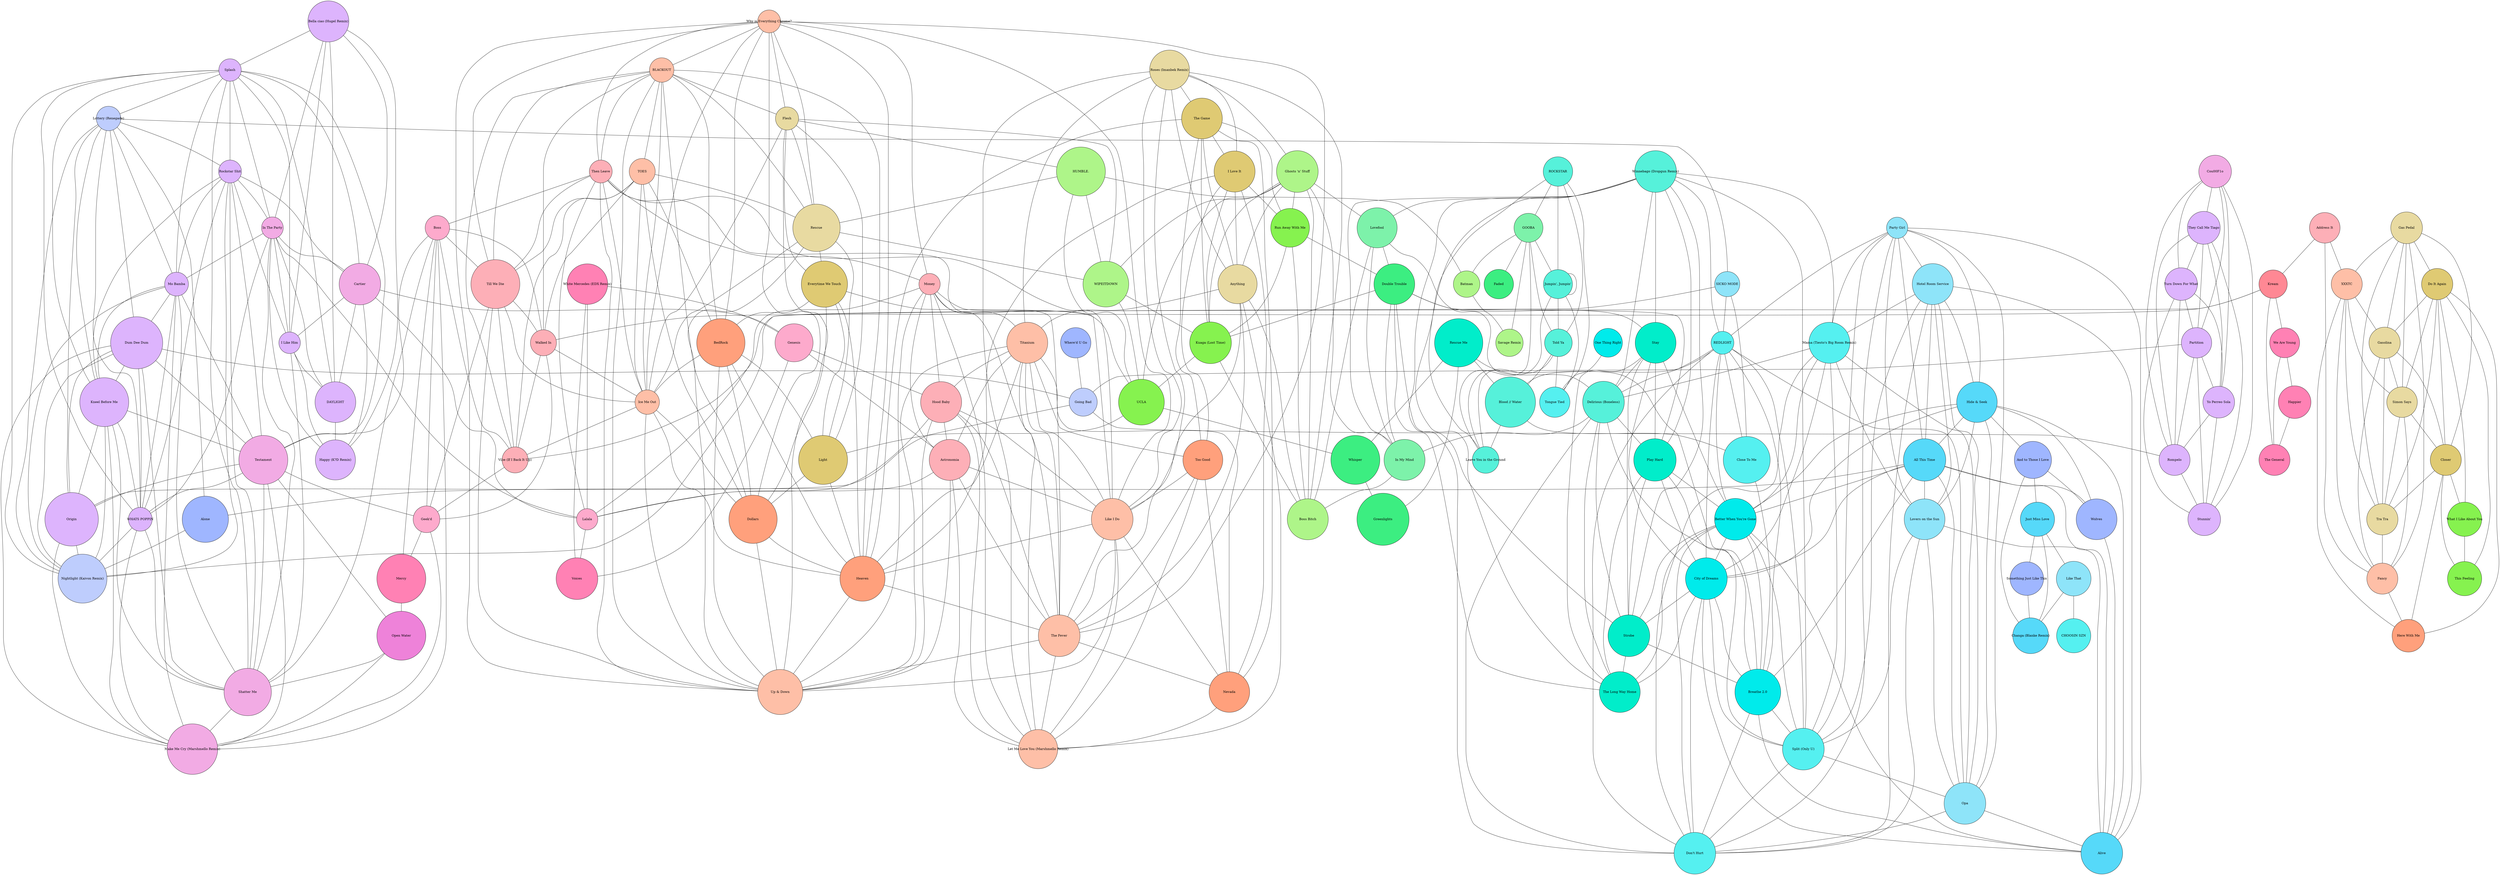 strict graph {
  node [style=filled,shape=circle,fixedsize=true]
  "Bella ciao (Hugel Remix)" [fillcolor="#DDB4FD",width=2.52];
  "ROCKSTAR" [fillcolor="#56F1DA",width=1.8];
  "Party Girl" [fillcolor="#8EE4F9",width=1.3];
  "Splash" [fillcolor="#DDB4FD",width=1.3800000000000001];
  "Roses (Imanbek Remix)" [fillcolor="#E8DAA1",width=2.44];
  "Why is Everything Chrome?" [fillcolor="#FEBFA7",width=1.4000000000000001];
  "BLACKOUT" [fillcolor="#FEBFA7",width=1.5];
  "Address It" [fillcolor="#FDAFB7",width=1.8800000000000001];
  "Gas Pedal" [fillcolor="#E8DAA1",width=1.94];
  "Lottery (Renegade)" [fillcolor="#BECDFD",width=1.5];
  "Rockstar Shit" [fillcolor="#DDB4FD",width=1.4000000000000001];
  "Co\u00F1o" [fillcolor="#F2ABE4",width=2.0];
  "TOES" [fillcolor="#FEBFA7",width=1.6];
  "Flesh" [fillcolor="#E8DAA1",width=1.42];
  "Do It Again" [fillcolor="#DFCA73",width=1.92];
  "Kream" [fillcolor="#FF8894",width=1.74];
  "SICKO MODE" [fillcolor="#8EE4F9",width=1.54];
  "They Call Me Tiago" [fillcolor="#DDB4FD",width=2.02];
  "GOOBA" [fillcolor="#7DF2AA",width=1.78];
  "Then Leave" [fillcolor="#FDAFB7",width=1.4000000000000001];
  "Boss" [fillcolor="#FDAACC",width=1.5];
  "Hotel Room Service" [fillcolor="#8EE4F9",width=2.52];
  "In The Party" [fillcolor="#F2ABE4",width=1.34];
  "Where'd U Go" [fillcolor="#9FB6FF",width=1.86];
  "Hide & Seek" [fillcolor="#56D9F9",width=2.48];
  "Winnebago (Dropgun Remix)" [fillcolor="#56F1DA",width=2.56];
  "HUMBLE." [fillcolor="#AEF589",width=3.0];
  "Mo Bamba" [fillcolor="#DDB4FD",width=1.46];
  "Money" [fillcolor="#FDAFB7",width=1.3];
  "Jumpin', Jumpin'" [fillcolor="#56F1DA",width=1.78];
  "Ghosts 'n' Stuff" [fillcolor="#AEF589",width=2.56];
  "Rescue" [fillcolor="#E8DAA1",width=2.9];
  "REDLIGHT" [fillcolor="#55F0F0",width=1.4000000000000001];
  "Dum Dee Dum" [fillcolor="#DDB4FD",width=3.2];
  "Till We Die" [fillcolor="#FDAFB7",width=3.0];
  "Kneel Before Me" [fillcolor="#DDB4FD",width=3.0];
  "Told Ya" [fillcolor="#56F1DA",width=1.7];
  "XXXTC" [fillcolor="#FEBFA7",width=1.9000000000000001];
  "The Game" [fillcolor="#DFCA73",width=2.5];
  "Rescue Me" [fillcolor="#01EDCA",width=2.96];
  "Testament" [fillcolor="#F2ABE4",width=3.0];
  "I Love It" [fillcolor="#DFCA73",width=2.52];
  "Gasolina" [fillcolor="#E8DAA1",width=1.92];
  "And to Those I Love" [fillcolor="#9FB6FF",width=2.2800000000000002];
  "Cartier" [fillcolor="#F2ABE4",width=2.54];
  "Simon Says" [fillcolor="#E8DAA1",width=1.8800000000000001];
  "Anything" [fillcolor="#E8DAA1",width=2.4];
  "Titanium" [fillcolor="#FEBFA7",width=2.52];
  "Turn Down For What" [fillcolor="#DDB4FD",width=2.0];
  "Mama (Tiesto's Big Room Remix)" [fillcolor="#55F0F0",width=2.52];
  "White Mercedes (EDX Remix)" [fillcolor="#FF81B4",width=2.48];
  "Too Good" [fillcolor="#FFA07C",width=2.44];
  "Lovefool" [fillcolor="#7DF2AA",width=2.46];
  "Just Miss Love" [fillcolor="#56D9F9",width=2.1];
  "All This Time" [fillcolor="#56D9F9",width=2.6];
  "Genesis" [fillcolor="#FDAACC",width=2.34];
  "Run Away With Me" [fillcolor="#86F24F",width=2.38];
  "Double Trouble" [fillcolor="#3CEE81",width=2.5];
  "Stay" [fillcolor="#01EDCA",width=2.5];
  "Batman" [fillcolor="#AEF589",width=1.62];
  "Hood Baby" [fillcolor="#FDAFB7",width=2.52];
  "WIPEITDOWN" [fillcolor="#AEF589",width=2.8000000000000003];
  "Wolves" [fillcolor="#9FB6FF",width=2.5];
  "We Are Young" [fillcolor="#FF81B4",width=1.84];
  "Jumpin', Jumpin'" [fillcolor="#56F1DA",width=1.78];
  "Happier" [fillcolor="#FF81B4",width=2.0];
  "One Thing Right" [fillcolor="#00EBEB",width=1.76];
  "Delirious (Boneless)" [fillcolor="#56F1DA",width=2.56];
  "Everytime We Touch" [fillcolor="#DFCA73",width=2.84];
  "BedRock" [fillcolor="#FFA07C",width=2.96];
  "Closer" [fillcolor="#DFCA73",width=1.9000000000000001];
  "Play Hard" [fillcolor="#01EDCA",width=2.6];
  "Kuaga (Lost Time)" [fillcolor="#86F24F",width=2.56];
  "Something Just Like This" [fillcolor="#9FB6FF",width=2.06];
  "The General" [fillcolor="#FF81B4",width=1.9000000000000001];
  "Partition" [fillcolor="#DDB4FD",width=1.86];
  "UCLA" [fillcolor="#86F24F",width=2.8000000000000003];
  "Astronomia" [fillcolor="#FDAFB7",width=2.52];
  "Going Bad" [fillcolor="#BECDFD",width=1.72];
  "I Like Him" [fillcolor="#DDB4FD",width=1.32];
  "Yo Perreo Sola" [fillcolor="#DDB4FD",width=1.94];
  "Lalala" [fillcolor="#FDAACC",width=1.3];
  "Rompelo" [fillcolor="#DDB4FD",width=1.9000000000000001];
  "Walked In" [fillcolor="#FDAFB7",width=1.6];
  "Tra Tra" [fillcolor="#E8DAA1",width=1.92];
  "Ice Me Out" [fillcolor="#FEBFA7",width=1.5];
  "Savage Remix" [fillcolor="#AEF589",width=1.68];
  "Vibe (If I Back It Up)" [fillcolor="#FDAFB7",width=1.6];
  "Stunnin'" [fillcolor="#DDB4FD",width=2.0];
  "Like That" [fillcolor="#8EE4F9",width=2.12];
  "Geek'd" [fillcolor="#FDAACC",width=1.6400000000000001];
  "CHOOSIN SZN" [fillcolor="#55F0F0",width=2.1];
  "WHATS POPPIN" [fillcolor="#DDB4FD",width=1.46];
  "DAYLIGHT" [fillcolor="#DDB4FD",width=2.5];
  "Better When You're Gone" [fillcolor="#00EBEB",width=2.56];
  "City of Dreams" [fillcolor="#00EBEB",width=2.56];
  "In My Mind" [fillcolor="#7DF2AA",width=2.52];
  "Like I Do" [fillcolor="#FEBFA7",width=2.56];
  "Blood // Water" [fillcolor="#56F1DA",width=3.08];
  "Leave You in the Ground" [fillcolor="#56F1DA",width=1.6400000000000001];
  "Fancy" [fillcolor="#FEBFA7",width=1.9000000000000001];
  "Boss Bitch" [fillcolor="#AEF589",width=2.52];
  "Alone" [fillcolor="#9FB6FF",width=2.84];
  "Light" [fillcolor="#DFCA73",width=3.0];
  "Strobe" [fillcolor="#01EDCA",width=2.56];
  "Dollars" [fillcolor="#FFA07C",width=2.96];
  "Here With Me" [fillcolor="#FFA07C",width=2.0];
  "Voices" [fillcolor="#FF81B4",width=2.56];
  "Heaven" [fillcolor="#FFA07C",width=2.7600000000000002];
  "Faded" [fillcolor="#3CEE81",width=1.8];
  "Lovers on the Sun" [fillcolor="#8EE4F9",width=2.5];
  "The Fever" [fillcolor="#FEBFA7",width=2.56];
  "The Long Way Home" [fillcolor="#01EDCA",width=2.5];
  "Changa (Blanke Remix)" [fillcolor="#56D9F9",width=2.2];
  "What I Like About You" [fillcolor="#86F24F",width=2.1];
  "This Feeling" [fillcolor="#86F24F",width=2.1];
  "Close To Me" [fillcolor="#55F0F0",width=2.88];
  "Origin" [fillcolor="#DDB4FD",width=3.2800000000000002];
  "Breathe 2.0" [fillcolor="#00EBEB",width=2.8000000000000003];
  "Tongue Tied" [fillcolor="#55F0F0",width=1.86];
  "Mercy" [fillcolor="#FF81B4",width=3.0];
  "Split (Only U)" [fillcolor="#55F0F0",width=2.56];
  "Nevada" [fillcolor="#FFA07C",width=2.48];
  "Nightlight (Kaivon Remix)" [fillcolor="#BECDFD",width=3.0];
  "Open Water" [fillcolor="#EE82D9",width=3.0];
  "Opa" [fillcolor="#8EE4F9",width=2.56];
  "Don't Hurt" [fillcolor="#55F0F0",width=2.56];
  "Whisper" [fillcolor="#3CEE81",width=3.0];
  "Shatter Me" [fillcolor="#F2ABE4",width=2.9];
  "Let Me Love You (Marshmello Remix)" [fillcolor="#FEBFA7",width=2.4];
  "Greenlights" [fillcolor="#3CEE81",width=3.2];
  "Alive" [fillcolor="#56D9F9",width=2.56];
  "Happy (K?D Remix)" [fillcolor="#DDB4FD",width=2.46];
  "Make Me Cry (Marshmello Remix)" [fillcolor="#F2ABE4",width=3.1];
  "Up & Down" [fillcolor="#FEBFA7",width=2.7600000000000002];
  "Bella ciao (Hugel Remix)" -- { "Splash" "In The Party" "Cartier" "I Like Him" "DAYLIGHT" "Happy (K?D Remix)" };
  "ROCKSTAR" -- { "GOOBA" "Jumpin', Jumpin'" "Told Ya" "Jumpin', Jumpin'" "Leave You in the Ground" "Tongue Tied" };
  "Party Girl" -- { "Hotel Room Service" "Hide & Seek" "REDLIGHT" "Mama (Tiesto's Big Room Remix)" "All This Time" "Lovers on the Sun" "Split (Only U)" "Opa" "Don't Hurt" "Alive" };
  "Splash" -- { "Bella ciao (Hugel Remix)" "Lottery (Renegade)" "Rockstar Shit" "In The Party" "Mo Bamba" "Kneel Before Me" "Testament" "Cartier" "I Like Him" "WHATS POPPIN" "DAYLIGHT" "Nightlight (Kaivon Remix)" "Shatter Me" };
  "Roses (Imanbek Remix)" -- { "Ghosts 'n' Stuff" "The Game" "I Love It" "Anything" "Titanium" "Like I Do" "Boss Bitch" "The Fever" "Let Me Love You (Marshmello Remix)" };
  "Why is Everything Chrome?" -- { "BLACKOUT" "Flesh" "Then Leave" "Money" "Rescue" "Till We Die" "BedRock" "Ice Me Out" "Like I Do" "Dollars" "Heaven" "The Fever" "Up & Down" };
  "BLACKOUT" -- { "Why is Everything Chrome?" "TOES" "Flesh" "Then Leave" "Rescue" "Till We Die" "BedRock" "Walked In" "Ice Me Out" "Vibe (If I Back It Up)" "Dollars" "Heaven" "Up & Down" };
  "Address It" -- { "Kream" "XXXTC" "Fancy" };
  "Gas Pedal" -- { "Do It Again" "XXXTC" "Gasolina" "Simon Says" "Closer" "Tra Tra" "Fancy" };
  "Lottery (Renegade)" -- { "Splash" "Rockstar Shit" "SICKO MODE" "Mo Bamba" "Dum Dee Dum" "Kneel Before Me" "WHATS POPPIN" "Alone" "Origin" "Nightlight (Kaivon Remix)" };
  "Rockstar Shit" -- { "Splash" "Lottery (Renegade)" "In The Party" "Mo Bamba" "Kneel Before Me" "Testament" "Cartier" "I Like Him" "WHATS POPPIN" "Nightlight (Kaivon Remix)" "Shatter Me" };
  "Co\u00F1o" -- { "They Call Me Tiago" "Turn Down For What" "Partition" "Yo Perreo Sola" "Rompelo" "Stunnin'" };
  "TOES" -- { "BLACKOUT" "Rescue" "Till We Die" "BedRock" "Walked In" "Ice Me Out" "Vibe (If I Back It Up)" "Dollars" };
  "Flesh" -- { "Why is Everything Chrome?" "BLACKOUT" "HUMBLE." "Rescue" "WIPEITDOWN" "Everytime We Touch" "Ice Me Out" "Light" "Up & Down" };
  "Do It Again" -- { "Gas Pedal" "Gasolina" "Simon Says" "Closer" "Tra Tra" "Here With Me" "What I Like About You" "This Feeling" };
  "Kream" -- { "Address It" "We Are Young" "The General" "Walked In" "Vibe (If I Back It Up)" };
  "SICKO MODE" -- { "Lottery (Renegade)" "REDLIGHT" "Close To Me" "Nightlight (Kaivon Remix)" };
  "They Call Me Tiago" -- { "Co\u00F1o" "Turn Down For What" "Partition" "Yo Perreo Sola" "Rompelo" "Stunnin'" };
  "GOOBA" -- { "ROCKSTAR" "Jumpin', Jumpin'" "Told Ya" "Batman" "Jumpin', Jumpin'" "Savage Remix" "Leave You in the Ground" "Faded" };
  "Then Leave" -- { "Why is Everything Chrome?" "BLACKOUT" "Boss" "Money" "Till We Die" "Lalala" "Ice Me Out" "Like I Do" "The Fever" "Up & Down" };
  "Boss" -- { "Then Leave" "Till We Die" "Testament" "Walked In" "Vibe (If I Back It Up)" "Geek'd" "Mercy" "Shatter Me" "Make Me Cry (Marshmello Remix)" };
  "Hotel Room Service" -- { "Party Girl" "Hide & Seek" "Mama (Tiesto's Big Room Remix)" "All This Time" "Lovers on the Sun" "Split (Only U)" "Opa" "Don't Hurt" "Alive" };
  "In The Party" -- { "Bella ciao (Hugel Remix)" "Splash" "Rockstar Shit" "Mo Bamba" "Cartier" "I Like Him" "Lalala" "WHATS POPPIN" "DAYLIGHT" "Shatter Me" "Happy (K?D Remix)" };
  "Where'd U Go" -- { "Going Bad" };
  "Hide & Seek" -- { "Party Girl" "Hotel Room Service" "And to Those I Love" "All This Time" "Wolves" "Better When You're Gone" "City of Dreams" "Lovers on the Sun" "Opa" "Alive" };
  "Winnebago (Dropgun Remix)" -- { "REDLIGHT" "Mama (Tiesto's Big Room Remix)" "Lovefool" "Stay" "Delirious (Boneless)" "Play Hard" "In My Mind" "Strobe" "The Long Way Home" "Split (Only U)" "Don't Hurt" };
  "HUMBLE." -- { "Flesh" "Rescue" "Batman" "WIPEITDOWN" "UCLA" };
  "Mo Bamba" -- { "Splash" "Lottery (Renegade)" "Rockstar Shit" "In The Party" "Dum Dee Dum" "Kneel Before Me" "Testament" "WHATS POPPIN" "Nightlight (Kaivon Remix)" "Shatter Me" "Make Me Cry (Marshmello Remix)" };
  "Money" -- { "Why is Everything Chrome?" "Then Leave" "Titanium" "Hood Baby" "Astronomia" "Lalala" "Like I Do" "The Fever" "Let Me Love You (Marshmello Remix)" "Up & Down" };
  "Jumpin', Jumpin'" -- { "ROCKSTAR" "GOOBA" "Told Ya" "Jumpin', Jumpin'" "Leave You in the Ground" "Tongue Tied" };
  "Ghosts 'n' Stuff" -- { "Roses (Imanbek Remix)" "Anything" "Lovefool" "Run Away With Me" "WIPEITDOWN" "Kuaga (Lost Time)" "UCLA" "In My Mind" "Boss Bitch" };
  "Rescue" -- { "Why is Everything Chrome?" "BLACKOUT" "TOES" "Flesh" "HUMBLE." "WIPEITDOWN" "Everytime We Touch" "Ice Me Out" "Light" "Up & Down" };
  "REDLIGHT" -- { "Party Girl" "SICKO MODE" "Winnebago (Dropgun Remix)" "Delirious (Boneless)" "Better When You're Gone" "City of Dreams" "Blood // Water" "Close To Me" "Breathe 2.0" "Split (Only U)" "Opa" "Don't Hurt" };
  "Dum Dee Dum" -- { "Lottery (Renegade)" "Mo Bamba" "Kneel Before Me" "Testament" "Going Bad" "WHATS POPPIN" "Origin" "Nightlight (Kaivon Remix)" "Shatter Me" "Make Me Cry (Marshmello Remix)" };
  "Till We Die" -- { "Why is Everything Chrome?" "BLACKOUT" "TOES" "Then Leave" "Boss" "Walked In" "Ice Me Out" "Vibe (If I Back It Up)" "Geek'd" "Up & Down" };
  "Kneel Before Me" -- { "Splash" "Lottery (Renegade)" "Rockstar Shit" "Mo Bamba" "Dum Dee Dum" "Testament" "WHATS POPPIN" "Origin" "Nightlight (Kaivon Remix)" "Shatter Me" "Make Me Cry (Marshmello Remix)" };
  "Told Ya" -- { "ROCKSTAR" "GOOBA" "Jumpin', Jumpin'" "Jumpin', Jumpin'" "Blood // Water" "Leave You in the Ground" "Tongue Tied" };
  "XXXTC" -- { "Address It" "Gas Pedal" "Gasolina" "Simon Says" "Tra Tra" "Fancy" "Here With Me" };
  "The Game" -- { "Roses (Imanbek Remix)" "I Love It" "Anything" "Too Good" "Run Away With Me" "Kuaga (Lost Time)" "Heaven" "Nevada" };
  "Rescue Me" -- { "Blood // Water" "Breathe 2.0" "Whisper" "Greenlights" };
  "Testament" -- { "Splash" "Rockstar Shit" "Boss" "Mo Bamba" "Dum Dee Dum" "Kneel Before Me" "Geek'd" "WHATS POPPIN" "Origin" "Open Water" "Shatter Me" "Make Me Cry (Marshmello Remix)" };
  "I Love It" -- { "Roses (Imanbek Remix)" "The Game" "Anything" "Too Good" "Run Away With Me" "Kuaga (Lost Time)" "Heaven" "Nevada" };
  "Gasolina" -- { "Gas Pedal" "Do It Again" "XXXTC" "Simon Says" "Closer" "Tra Tra" "Fancy" };
  "And to Those I Love" -- { "Hide & Seek" "Just Miss Love" "Wolves" "Changa (Blanke Remix)" };
  "Cartier" -- { "Bella ciao (Hugel Remix)" "Splash" "Rockstar Shit" "In The Party" "Genesis" "I Like Him" "Lalala" "DAYLIGHT" "Happy (K?D Remix)" };
  "Simon Says" -- { "Gas Pedal" "Do It Again" "XXXTC" "Gasolina" "Closer" "Tra Tra" "Fancy" };
  "Anything" -- { "Roses (Imanbek Remix)" "Ghosts 'n' Stuff" "The Game" "I Love It" "Titanium" "Like I Do" "Boss Bitch" "The Fever" "Let Me Love You (Marshmello Remix)" };
  "Titanium" -- { "Roses (Imanbek Remix)" "Money" "Anything" "Too Good" "Hood Baby" "Astronomia" "Like I Do" "Heaven" "The Fever" "Nevada" "Let Me Love You (Marshmello Remix)" "Up & Down" };
  "Turn Down For What" -- { "Co\u00F1o" "They Call Me Tiago" "Partition" "Yo Perreo Sola" "Rompelo" "Stunnin'" };
  "Mama (Tiesto's Big Room Remix)" -- { "Party Girl" "Hotel Room Service" "Winnebago (Dropgun Remix)" "Delirious (Boneless)" "Better When You're Gone" "City of Dreams" "Lovers on the Sun" "Split (Only U)" "Opa" "Don't Hurt" };
  "White Mercedes (EDX Remix)" -- { "Genesis" "Lalala" "Voices" };
  "Too Good" -- { "The Game" "I Love It" "Titanium" "Like I Do" "The Fever" "Nevada" "Let Me Love You (Marshmello Remix)" };
  "Lovefool" -- { "Winnebago (Dropgun Remix)" "Ghosts 'n' Stuff" "Double Trouble" "Delirious (Boneless)" "In My Mind" "Boss Bitch" };
  "Just Miss Love" -- { "And to Those I Love" "Something Just Like This" "Like That" "Changa (Blanke Remix)" };
  "All This Time" -- { "Party Girl" "Hotel Room Service" "Hide & Seek" "Wolves" "Better When You're Gone" "City of Dreams" "Alone" "Lovers on the Sun" "Breathe 2.0" "Opa" "Alive" };
  "Genesis" -- { "Cartier" "White Mercedes (EDX Remix)" "Hood Baby" "Astronomia" "Voices" };
  "Run Away With Me" -- { "Ghosts 'n' Stuff" "The Game" "I Love It" "Double Trouble" "Kuaga (Lost Time)" "Boss Bitch" };
  "Double Trouble" -- { "Lovefool" "Run Away With Me" "Stay" "Play Hard" "Kuaga (Lost Time)" "In My Mind" "Strobe" "The Long Way Home" };
  "Stay" -- { "Winnebago (Dropgun Remix)" "Double Trouble" "Delirious (Boneless)" "Play Hard" "Better When You're Gone" "City of Dreams" "Strobe" "The Long Way Home" };
  "Batman" -- { "GOOBA" "HUMBLE." "Savage Remix" };
  "Hood Baby" -- { "Money" "Titanium" "Genesis" "Astronomia" "Lalala" "Like I Do" "The Fever" "Let Me Love You (Marshmello Remix)" "Up & Down" };
  "WIPEITDOWN" -- { "Flesh" "HUMBLE." "Ghosts 'n' Stuff" "Rescue" "Kuaga (Lost Time)" "UCLA" };
  "Wolves" -- { "Hide & Seek" "And to Those I Love" "All This Time" "Alive" };
  "We Are Young" -- { "Kream" "Happier" "The General" };
  "Jumpin', Jumpin'" -- { "ROCKSTAR" "GOOBA" "Jumpin', Jumpin'" "Told Ya" "Leave You in the Ground" "Tongue Tied" };
  "Happier" -- { "We Are Young" "The General" };
  "One Thing Right" -- { "Tongue Tied" };
  "Delirious (Boneless)" -- { "Winnebago (Dropgun Remix)" "REDLIGHT" "Mama (Tiesto's Big Room Remix)" "Lovefool" "Stay" "Play Hard" "In My Mind" "Strobe" "The Long Way Home" "Split (Only U)" "Don't Hurt" };
  "Everytime We Touch" -- { "Flesh" "Rescue" "BedRock" "UCLA" "Light" "Dollars" "Heaven" };
  "BedRock" -- { "Why is Everything Chrome?" "BLACKOUT" "TOES" "Everytime We Touch" "Ice Me Out" "Light" "Dollars" "Heaven" "Up & Down" };
  "Closer" -- { "Gas Pedal" "Do It Again" "Gasolina" "Simon Says" "Tra Tra" "Here With Me" "What I Like About You" "This Feeling" };
  "Play Hard" -- { "Winnebago (Dropgun Remix)" "Double Trouble" "Stay" "Delirious (Boneless)" "Better When You're Gone" "City of Dreams" "Strobe" "The Long Way Home" "Breathe 2.0" };
  "Kuaga (Lost Time)" -- { "Ghosts 'n' Stuff" "The Game" "I Love It" "Run Away With Me" "Double Trouble" "WIPEITDOWN" "UCLA" "Boss Bitch" };
  "Something Just Like This" -- { "Just Miss Love" "Changa (Blanke Remix)" };
  "The General" -- { "Kream" "We Are Young" "Happier" };
  "Partition" -- { "Co\u00F1o" "They Call Me Tiago" "Turn Down For What" "Going Bad" "Yo Perreo Sola" "Rompelo" "Stunnin'" };
  "UCLA" -- { "HUMBLE." "Ghosts 'n' Stuff" "WIPEITDOWN" "Everytime We Touch" "Kuaga (Lost Time)" "Light" "Whisper" };
  "Astronomia" -- { "Money" "Titanium" "Genesis" "Hood Baby" "Lalala" "Like I Do" "The Fever" "Let Me Love You (Marshmello Remix)" "Up & Down" };
  "Going Bad" -- { "Where'd U Go" "Dum Dee Dum" "Partition" "Rompelo" "Origin" };
  "I Like Him" -- { "Bella ciao (Hugel Remix)" "Splash" "Rockstar Shit" "In The Party" "Cartier" "DAYLIGHT" "Shatter Me" "Happy (K?D Remix)" };
  "Yo Perreo Sola" -- { "Co\u00F1o" "They Call Me Tiago" "Turn Down For What" "Partition" "Rompelo" "Stunnin'" };
  "Lalala" -- { "Then Leave" "In The Party" "Money" "Cartier" "White Mercedes (EDX Remix)" "Hood Baby" "Astronomia" "Voices" };
  "Rompelo" -- { "Co\u00F1o" "They Call Me Tiago" "Turn Down For What" "Partition" "Going Bad" "Yo Perreo Sola" "Stunnin'" };
  "Walked In" -- { "BLACKOUT" "TOES" "Kream" "Boss" "Till We Die" "Ice Me Out" "Vibe (If I Back It Up)" "Geek'd" };
  "Tra Tra" -- { "Gas Pedal" "Do It Again" "XXXTC" "Gasolina" "Simon Says" "Closer" "Fancy" };
  "Ice Me Out" -- { "Why is Everything Chrome?" "BLACKOUT" "TOES" "Flesh" "Then Leave" "Rescue" "Till We Die" "BedRock" "Walked In" "Vibe (If I Back It Up)" "Dollars" "Heaven" "Up & Down" };
  "Savage Remix" -- { "GOOBA" "Batman" };
  "Vibe (If I Back It Up)" -- { "BLACKOUT" "TOES" "Kream" "Boss" "Till We Die" "Walked In" "Ice Me Out" "Geek'd" };
  "Stunnin'" -- { "Co\u00F1o" "They Call Me Tiago" "Turn Down For What" "Partition" "Yo Perreo Sola" "Rompelo" };
  "Like That" -- { "Just Miss Love" "CHOOSIN SZN" "Changa (Blanke Remix)" };
  "Geek'd" -- { "Boss" "Till We Die" "Testament" "Walked In" "Vibe (If I Back It Up)" "Mercy" "Make Me Cry (Marshmello Remix)" };
  "CHOOSIN SZN" -- { "Like That" };
  "WHATS POPPIN" -- { "Splash" "Lottery (Renegade)" "Rockstar Shit" "In The Party" "Mo Bamba" "Dum Dee Dum" "Kneel Before Me" "Testament" "Nightlight (Kaivon Remix)" "Shatter Me" "Make Me Cry (Marshmello Remix)" };
  "DAYLIGHT" -- { "Bella ciao (Hugel Remix)" "Splash" "In The Party" "Cartier" "I Like Him" "Happy (K?D Remix)" };
  "Better When You're Gone" -- { "Hide & Seek" "REDLIGHT" "Mama (Tiesto's Big Room Remix)" "All This Time" "Stay" "Play Hard" "City of Dreams" "Strobe" "The Long Way Home" "Breathe 2.0" "Split (Only U)" "Don't Hurt" "Alive" };
  "City of Dreams" -- { "Hide & Seek" "REDLIGHT" "Mama (Tiesto's Big Room Remix)" "All This Time" "Stay" "Play Hard" "Better When You're Gone" "Strobe" "The Long Way Home" "Breathe 2.0" "Split (Only U)" "Don't Hurt" "Alive" };
  "In My Mind" -- { "Winnebago (Dropgun Remix)" "Ghosts 'n' Stuff" "Lovefool" "Double Trouble" "Delirious (Boneless)" "Boss Bitch" };
  "Like I Do" -- { "Roses (Imanbek Remix)" "Why is Everything Chrome?" "Then Leave" "Money" "Anything" "Titanium" "Too Good" "Hood Baby" "Astronomia" "Heaven" "The Fever" "Nevada" "Let Me Love You (Marshmello Remix)" "Up & Down" };
  "Blood // Water" -- { "REDLIGHT" "Told Ya" "Rescue Me" "Leave You in the Ground" "Close To Me" };
  "Leave You in the Ground" -- { "ROCKSTAR" "GOOBA" "Jumpin', Jumpin'" "Told Ya" "Jumpin', Jumpin'" "Blood // Water" };
  "Fancy" -- { "Address It" "Gas Pedal" "XXXTC" "Gasolina" "Simon Says" "Tra Tra" "Here With Me" };
  "Boss Bitch" -- { "Roses (Imanbek Remix)" "Ghosts 'n' Stuff" "Anything" "Lovefool" "Run Away With Me" "Kuaga (Lost Time)" "In My Mind" };
  "Alone" -- { "Lottery (Renegade)" "All This Time" "Nightlight (Kaivon Remix)" };
  "Light" -- { "Flesh" "Rescue" "Everytime We Touch" "BedRock" "UCLA" "Dollars" "Heaven" };
  "Strobe" -- { "Winnebago (Dropgun Remix)" "Double Trouble" "Stay" "Delirious (Boneless)" "Play Hard" "Better When You're Gone" "City of Dreams" "The Long Way Home" "Breathe 2.0" };
  "Dollars" -- { "Why is Everything Chrome?" "BLACKOUT" "TOES" "Everytime We Touch" "BedRock" "Ice Me Out" "Light" "Heaven" "Up & Down" };
  "Here With Me" -- { "Do It Again" "XXXTC" "Closer" "Fancy" };
  "Voices" -- { "White Mercedes (EDX Remix)" "Genesis" "Lalala" };
  "Heaven" -- { "Why is Everything Chrome?" "BLACKOUT" "The Game" "I Love It" "Titanium" "Everytime We Touch" "BedRock" "Ice Me Out" "Like I Do" "Light" "Dollars" "The Fever" "Up & Down" };
  "Faded" -- { "GOOBA" };
  "Lovers on the Sun" -- { "Party Girl" "Hotel Room Service" "Hide & Seek" "Mama (Tiesto's Big Room Remix)" "All This Time" "Split (Only U)" "Opa" "Don't Hurt" "Alive" };
  "The Fever" -- { "Roses (Imanbek Remix)" "Why is Everything Chrome?" "Then Leave" "Money" "Anything" "Titanium" "Too Good" "Hood Baby" "Astronomia" "Like I Do" "Heaven" "Nevada" "Let Me Love You (Marshmello Remix)" "Up & Down" };
  "The Long Way Home" -- { "Winnebago (Dropgun Remix)" "Double Trouble" "Stay" "Delirious (Boneless)" "Play Hard" "Better When You're Gone" "City of Dreams" "Strobe" };
  "Changa (Blanke Remix)" -- { "And to Those I Love" "Just Miss Love" "Something Just Like This" "Like That" };
  "What I Like About You" -- { "Do It Again" "Closer" "This Feeling" };
  "This Feeling" -- { "Do It Again" "Closer" "What I Like About You" };
  "Close To Me" -- { "SICKO MODE" "REDLIGHT" "Blood // Water" "Breathe 2.0" };
  "Origin" -- { "Lottery (Renegade)" "Dum Dee Dum" "Kneel Before Me" "Testament" "Going Bad" "Nightlight (Kaivon Remix)" "Make Me Cry (Marshmello Remix)" };
  "Breathe 2.0" -- { "REDLIGHT" "Rescue Me" "All This Time" "Play Hard" "Better When You're Gone" "City of Dreams" "Strobe" "Close To Me" "Split (Only U)" "Don't Hurt" "Alive" };
  "Tongue Tied" -- { "ROCKSTAR" "Jumpin', Jumpin'" "Told Ya" "Jumpin', Jumpin'" "One Thing Right" };
  "Mercy" -- { "Boss" "Geek'd" "Open Water" };
  "Split (Only U)" -- { "Party Girl" "Hotel Room Service" "Winnebago (Dropgun Remix)" "REDLIGHT" "Mama (Tiesto's Big Room Remix)" "Delirious (Boneless)" "Better When You're Gone" "City of Dreams" "Lovers on the Sun" "Breathe 2.0" "Opa" "Don't Hurt" };
  "Nevada" -- { "The Game" "I Love It" "Titanium" "Too Good" "Like I Do" "The Fever" "Let Me Love You (Marshmello Remix)" };
  "Nightlight (Kaivon Remix)" -- { "Splash" "Lottery (Renegade)" "Rockstar Shit" "SICKO MODE" "Mo Bamba" "Dum Dee Dum" "Kneel Before Me" "WHATS POPPIN" "Alone" "Origin" };
  "Open Water" -- { "Testament" "Mercy" "Shatter Me" "Make Me Cry (Marshmello Remix)" };
  "Opa" -- { "Party Girl" "Hotel Room Service" "Hide & Seek" "REDLIGHT" "Mama (Tiesto's Big Room Remix)" "All This Time" "Lovers on the Sun" "Split (Only U)" "Don't Hurt" "Alive" };
  "Don't Hurt" -- { "Party Girl" "Hotel Room Service" "Winnebago (Dropgun Remix)" "REDLIGHT" "Mama (Tiesto's Big Room Remix)" "Delirious (Boneless)" "Better When You're Gone" "City of Dreams" "Lovers on the Sun" "Breathe 2.0" "Split (Only U)" "Opa" };
  "Whisper" -- { "Rescue Me" "UCLA" "Greenlights" };
  "Shatter Me" -- { "Splash" "Rockstar Shit" "Boss" "In The Party" "Mo Bamba" "Dum Dee Dum" "Kneel Before Me" "Testament" "I Like Him" "WHATS POPPIN" "Open Water" "Make Me Cry (Marshmello Remix)" };
  "Let Me Love You (Marshmello Remix)" -- { "Roses (Imanbek Remix)" "Money" "Anything" "Titanium" "Too Good" "Hood Baby" "Astronomia" "Like I Do" "The Fever" "Nevada" };
  "Greenlights" -- { "Rescue Me" "Whisper" };
  "Alive" -- { "Party Girl" "Hotel Room Service" "Hide & Seek" "All This Time" "Wolves" "Better When You're Gone" "City of Dreams" "Lovers on the Sun" "Breathe 2.0" "Opa" };
  "Happy (K?D Remix)" -- { "Bella ciao (Hugel Remix)" "In The Party" "Cartier" "I Like Him" "DAYLIGHT" };
  "Make Me Cry (Marshmello Remix)" -- { "Boss" "Mo Bamba" "Dum Dee Dum" "Kneel Before Me" "Testament" "Geek'd" "WHATS POPPIN" "Origin" "Open Water" "Shatter Me" };
  "Up & Down" -- { "Why is Everything Chrome?" "BLACKOUT" "Flesh" "Then Leave" "Money" "Rescue" "Till We Die" "Titanium" "Hood Baby" "BedRock" "Astronomia" "Ice Me Out" "Like I Do" "Dollars" "Heaven" "The Fever" };
}